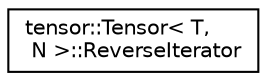 digraph "Graphical Class Hierarchy"
{
  edge [fontname="Helvetica",fontsize="10",labelfontname="Helvetica",labelfontsize="10"];
  node [fontname="Helvetica",fontsize="10",shape=record];
  rankdir="LR";
  Node1 [label="tensor::Tensor\< T,\l N \>::ReverseIterator",height=0.2,width=0.4,color="black", fillcolor="white", style="filled",URL="$classtensor_1_1Tensor_1_1ReverseIterator.html"];
}
